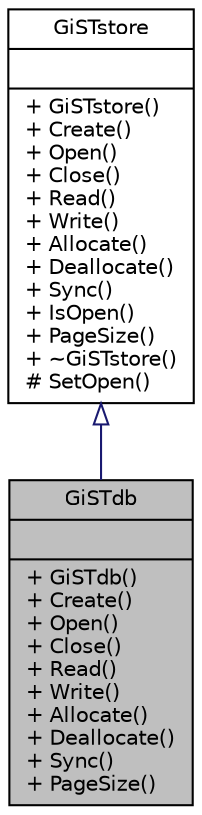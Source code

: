 digraph "GiSTdb"
{
 // INTERACTIVE_SVG=YES
 // LATEX_PDF_SIZE
  edge [fontname="Helvetica",fontsize="10",labelfontname="Helvetica",labelfontsize="10"];
  node [fontname="Helvetica",fontsize="10",shape=record];
  Node1 [label="{GiSTdb\n||+ GiSTdb()\l+ Create()\l+ Open()\l+ Close()\l+ Read()\l+ Write()\l+ Allocate()\l+ Deallocate()\l+ Sync()\l+ PageSize()\l}",height=0.2,width=0.4,color="black", fillcolor="grey75", style="filled", fontcolor="black",tooltip=" "];
  Node2 -> Node1 [dir="back",color="midnightblue",fontsize="10",style="solid",arrowtail="onormal",fontname="Helvetica"];
  Node2 [label="{GiSTstore\n||+ GiSTstore()\l+ Create()\l+ Open()\l+ Close()\l+ Read()\l+ Write()\l+ Allocate()\l+ Deallocate()\l+ Sync()\l+ IsOpen()\l+ PageSize()\l+ ~GiSTstore()\l# SetOpen()\l}",height=0.2,width=0.4,color="black", fillcolor="white", style="filled",URL="$classGiSTstore.html",tooltip=" "];
}

